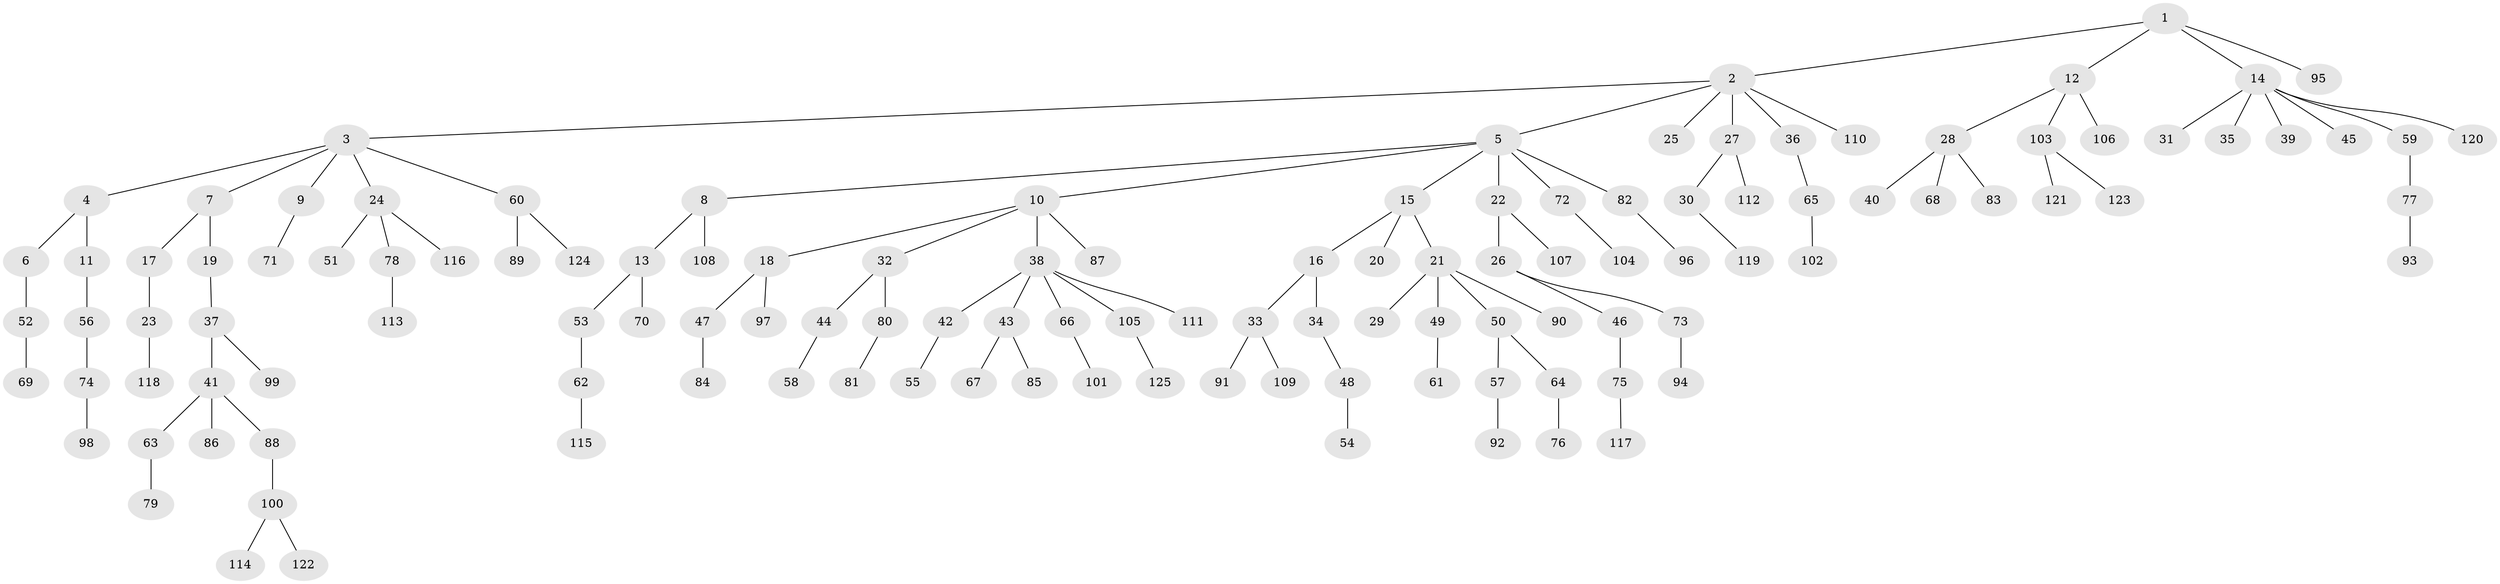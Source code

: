 // coarse degree distribution, {3: 0.12195121951219512, 12: 0.012195121951219513, 7: 0.012195121951219513, 2: 0.1951219512195122, 1: 0.573170731707317, 4: 0.036585365853658534, 5: 0.024390243902439025, 6: 0.024390243902439025}
// Generated by graph-tools (version 1.1) at 2025/52/02/27/25 19:52:13]
// undirected, 125 vertices, 124 edges
graph export_dot {
graph [start="1"]
  node [color=gray90,style=filled];
  1;
  2;
  3;
  4;
  5;
  6;
  7;
  8;
  9;
  10;
  11;
  12;
  13;
  14;
  15;
  16;
  17;
  18;
  19;
  20;
  21;
  22;
  23;
  24;
  25;
  26;
  27;
  28;
  29;
  30;
  31;
  32;
  33;
  34;
  35;
  36;
  37;
  38;
  39;
  40;
  41;
  42;
  43;
  44;
  45;
  46;
  47;
  48;
  49;
  50;
  51;
  52;
  53;
  54;
  55;
  56;
  57;
  58;
  59;
  60;
  61;
  62;
  63;
  64;
  65;
  66;
  67;
  68;
  69;
  70;
  71;
  72;
  73;
  74;
  75;
  76;
  77;
  78;
  79;
  80;
  81;
  82;
  83;
  84;
  85;
  86;
  87;
  88;
  89;
  90;
  91;
  92;
  93;
  94;
  95;
  96;
  97;
  98;
  99;
  100;
  101;
  102;
  103;
  104;
  105;
  106;
  107;
  108;
  109;
  110;
  111;
  112;
  113;
  114;
  115;
  116;
  117;
  118;
  119;
  120;
  121;
  122;
  123;
  124;
  125;
  1 -- 2;
  1 -- 12;
  1 -- 14;
  1 -- 95;
  2 -- 3;
  2 -- 5;
  2 -- 25;
  2 -- 27;
  2 -- 36;
  2 -- 110;
  3 -- 4;
  3 -- 7;
  3 -- 9;
  3 -- 24;
  3 -- 60;
  4 -- 6;
  4 -- 11;
  5 -- 8;
  5 -- 10;
  5 -- 15;
  5 -- 22;
  5 -- 72;
  5 -- 82;
  6 -- 52;
  7 -- 17;
  7 -- 19;
  8 -- 13;
  8 -- 108;
  9 -- 71;
  10 -- 18;
  10 -- 32;
  10 -- 38;
  10 -- 87;
  11 -- 56;
  12 -- 28;
  12 -- 103;
  12 -- 106;
  13 -- 53;
  13 -- 70;
  14 -- 31;
  14 -- 35;
  14 -- 39;
  14 -- 45;
  14 -- 59;
  14 -- 120;
  15 -- 16;
  15 -- 20;
  15 -- 21;
  16 -- 33;
  16 -- 34;
  17 -- 23;
  18 -- 47;
  18 -- 97;
  19 -- 37;
  21 -- 29;
  21 -- 49;
  21 -- 50;
  21 -- 90;
  22 -- 26;
  22 -- 107;
  23 -- 118;
  24 -- 51;
  24 -- 78;
  24 -- 116;
  26 -- 46;
  26 -- 73;
  27 -- 30;
  27 -- 112;
  28 -- 40;
  28 -- 68;
  28 -- 83;
  30 -- 119;
  32 -- 44;
  32 -- 80;
  33 -- 91;
  33 -- 109;
  34 -- 48;
  36 -- 65;
  37 -- 41;
  37 -- 99;
  38 -- 42;
  38 -- 43;
  38 -- 66;
  38 -- 105;
  38 -- 111;
  41 -- 63;
  41 -- 86;
  41 -- 88;
  42 -- 55;
  43 -- 67;
  43 -- 85;
  44 -- 58;
  46 -- 75;
  47 -- 84;
  48 -- 54;
  49 -- 61;
  50 -- 57;
  50 -- 64;
  52 -- 69;
  53 -- 62;
  56 -- 74;
  57 -- 92;
  59 -- 77;
  60 -- 89;
  60 -- 124;
  62 -- 115;
  63 -- 79;
  64 -- 76;
  65 -- 102;
  66 -- 101;
  72 -- 104;
  73 -- 94;
  74 -- 98;
  75 -- 117;
  77 -- 93;
  78 -- 113;
  80 -- 81;
  82 -- 96;
  88 -- 100;
  100 -- 114;
  100 -- 122;
  103 -- 121;
  103 -- 123;
  105 -- 125;
}

